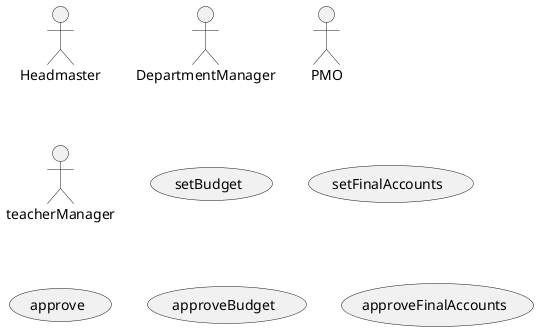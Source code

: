 @startuml defineUsecase

    actor Headmaster as pm
    actor DepartmentManager as dm
    actor PMO as pmo
    actor teacherManager as tm

    usecase setBudget
    usecase setFinalAccounts
    usecase approve
    usecase approveBudget
    usecase approveFinalAccounts
@enduml